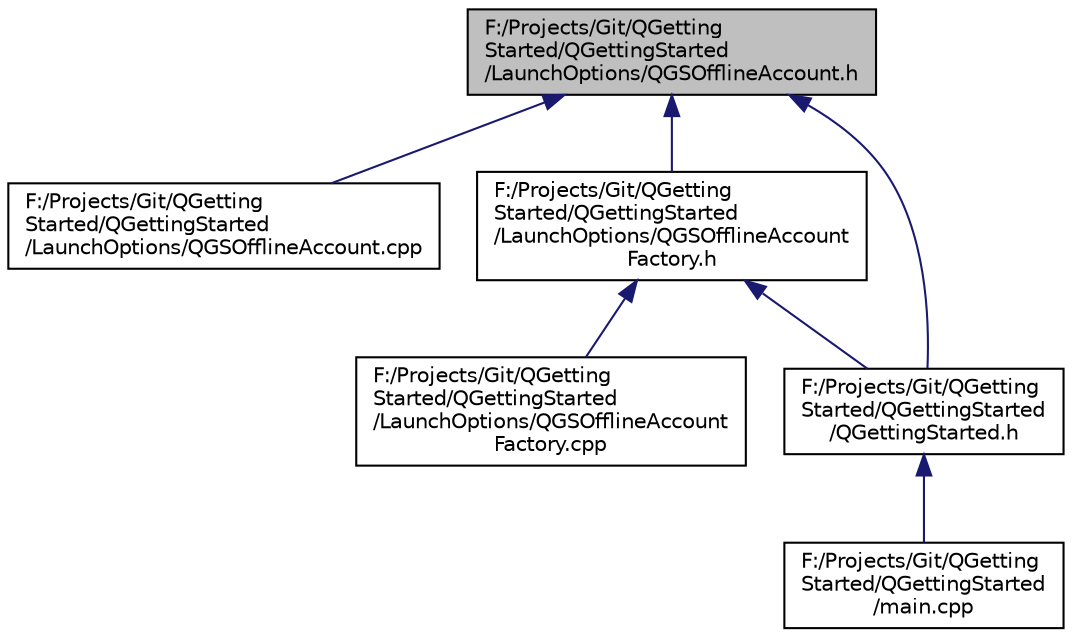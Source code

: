 digraph "F:/Projects/Git/QGettingStarted/QGettingStarted/LaunchOptions/QGSOfflineAccount.h"
{
  edge [fontname="Helvetica",fontsize="10",labelfontname="Helvetica",labelfontsize="10"];
  node [fontname="Helvetica",fontsize="10",shape=record];
  Node14 [label="F:/Projects/Git/QGetting\lStarted/QGettingStarted\l/LaunchOptions/QGSOfflineAccount.h",height=0.2,width=0.4,color="black", fillcolor="grey75", style="filled", fontcolor="black"];
  Node14 -> Node15 [dir="back",color="midnightblue",fontsize="10",style="solid",fontname="Helvetica"];
  Node15 [label="F:/Projects/Git/QGetting\lStarted/QGettingStarted\l/LaunchOptions/QGSOfflineAccount.cpp",height=0.2,width=0.4,color="black", fillcolor="white", style="filled",URL="$_q_g_s_offline_account_8cpp.html"];
  Node14 -> Node16 [dir="back",color="midnightblue",fontsize="10",style="solid",fontname="Helvetica"];
  Node16 [label="F:/Projects/Git/QGetting\lStarted/QGettingStarted\l/LaunchOptions/QGSOfflineAccount\lFactory.h",height=0.2,width=0.4,color="black", fillcolor="white", style="filled",URL="$_q_g_s_offline_account_factory_8h.html"];
  Node16 -> Node17 [dir="back",color="midnightblue",fontsize="10",style="solid",fontname="Helvetica"];
  Node17 [label="F:/Projects/Git/QGetting\lStarted/QGettingStarted\l/LaunchOptions/QGSOfflineAccount\lFactory.cpp",height=0.2,width=0.4,color="black", fillcolor="white", style="filled",URL="$_q_g_s_offline_account_factory_8cpp.html"];
  Node16 -> Node18 [dir="back",color="midnightblue",fontsize="10",style="solid",fontname="Helvetica"];
  Node18 [label="F:/Projects/Git/QGetting\lStarted/QGettingStarted\l/QGettingStarted.h",height=0.2,width=0.4,color="black", fillcolor="white", style="filled",URL="$_q_getting_started_8h.html"];
  Node18 -> Node19 [dir="back",color="midnightblue",fontsize="10",style="solid",fontname="Helvetica"];
  Node19 [label="F:/Projects/Git/QGetting\lStarted/QGettingStarted\l/main.cpp",height=0.2,width=0.4,color="black", fillcolor="white", style="filled",URL="$main_8cpp.html"];
  Node14 -> Node18 [dir="back",color="midnightblue",fontsize="10",style="solid",fontname="Helvetica"];
}
